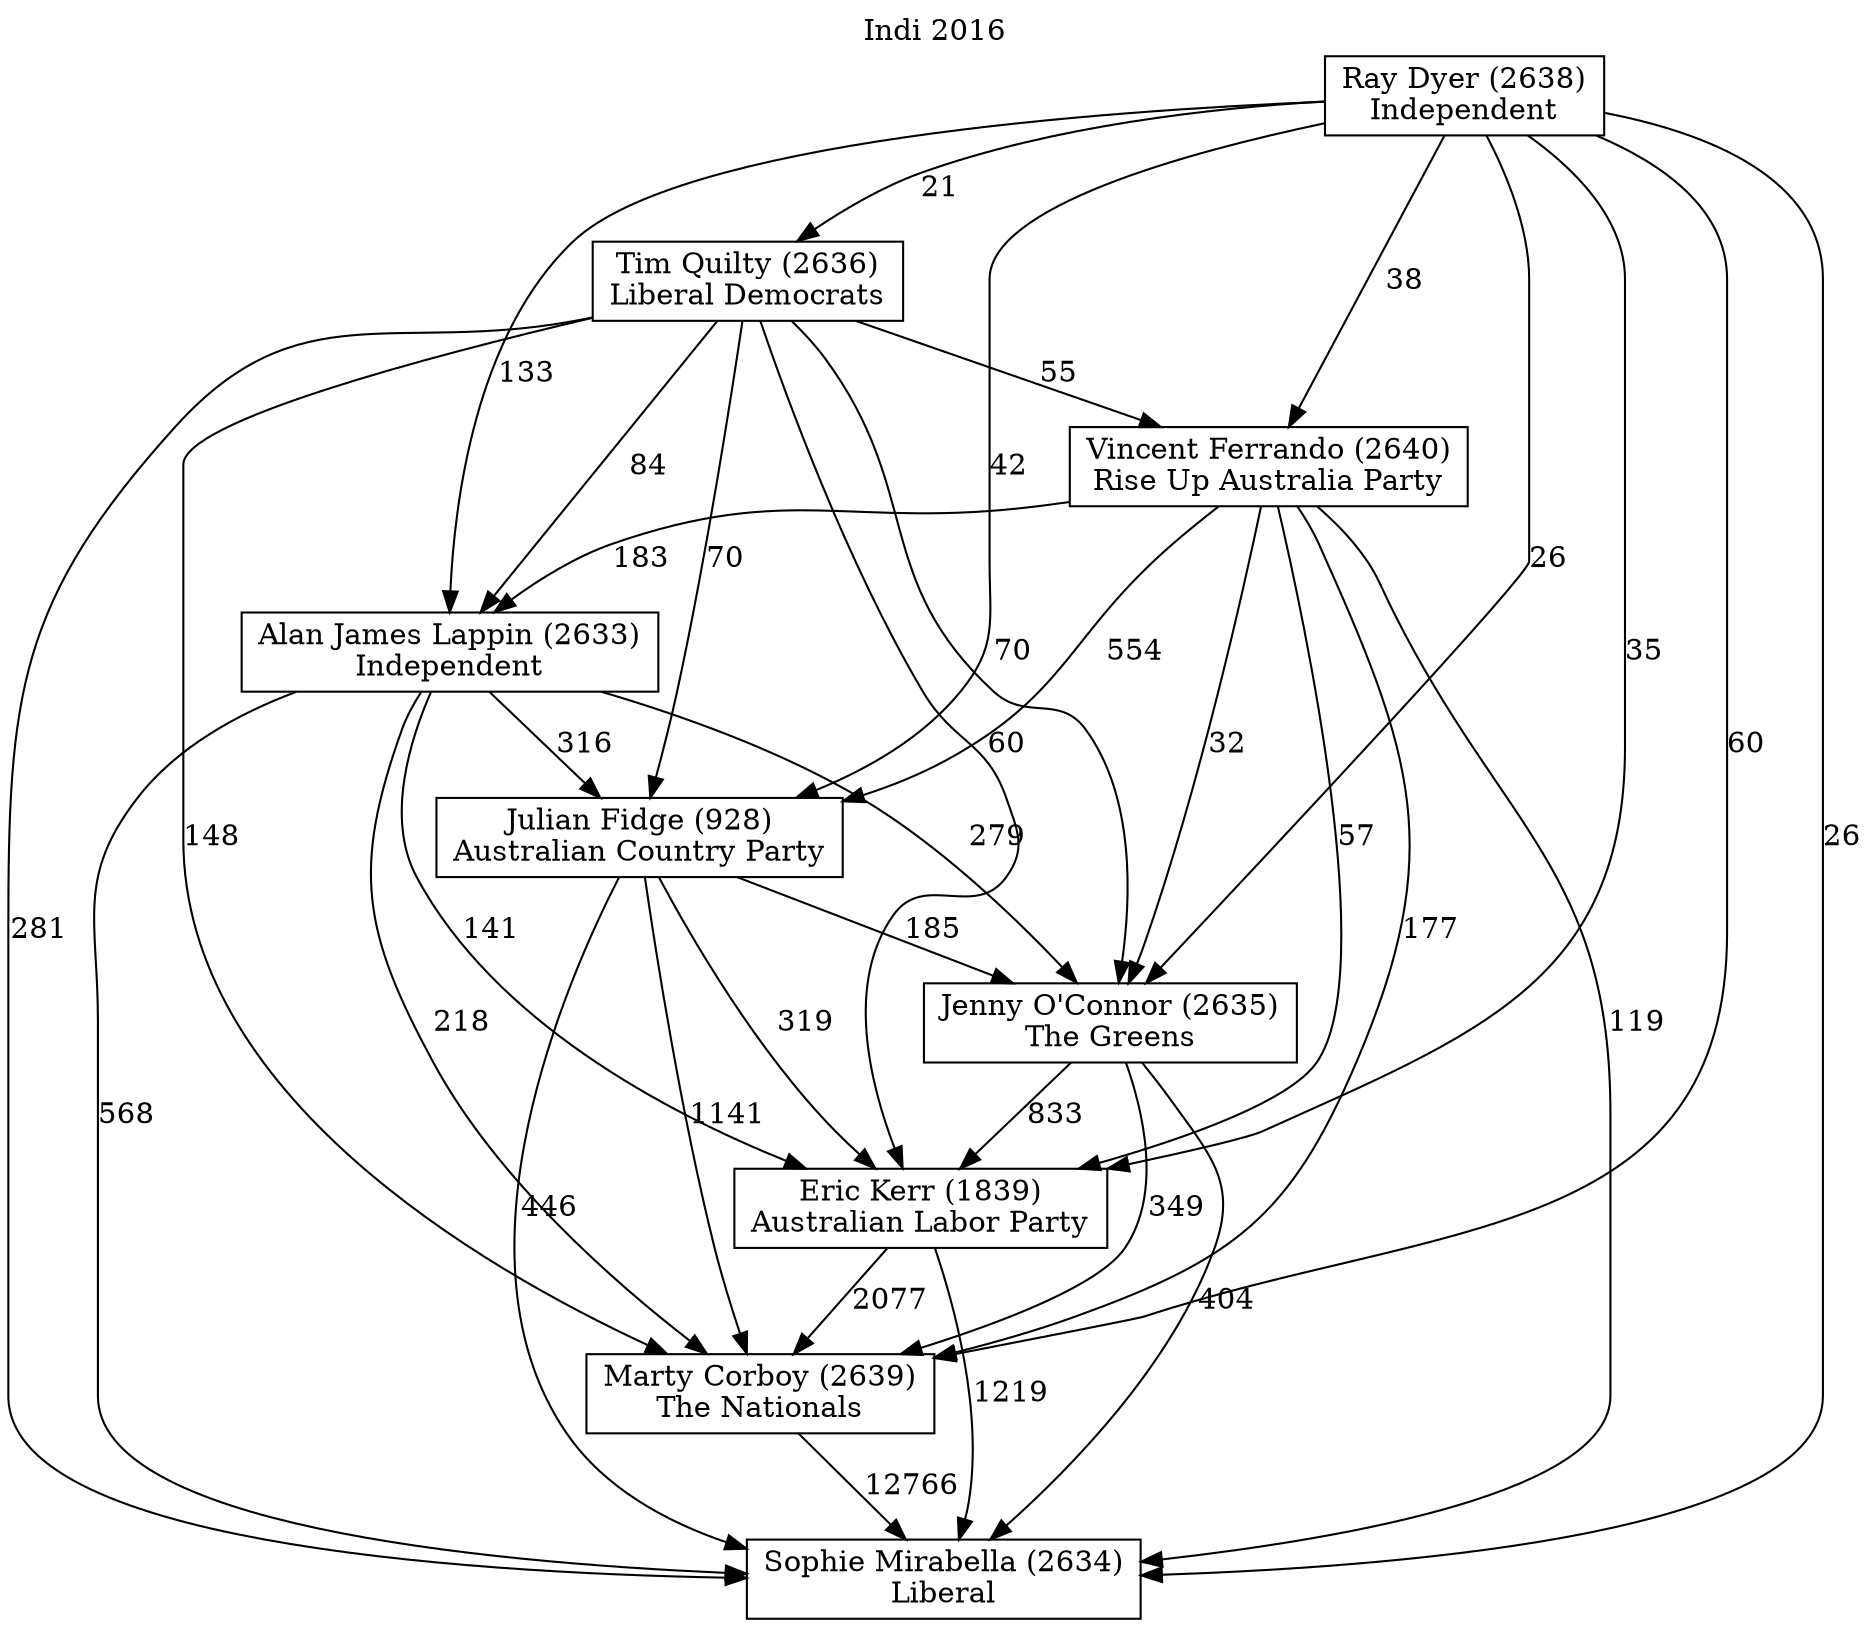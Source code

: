 // House preference flow
digraph "Sophie Mirabella (2634)_Indi_2016" {
	graph [label="Indi 2016" labelloc=t mclimit=10]
	node [shape=box]
	"Sophie Mirabella (2634)" [label="Sophie Mirabella (2634)
Liberal"]
	"Marty Corboy (2639)" [label="Marty Corboy (2639)
The Nationals"]
	"Eric Kerr (1839)" [label="Eric Kerr (1839)
Australian Labor Party"]
	"Jenny O'Connor (2635)" [label="Jenny O'Connor (2635)
The Greens"]
	"Julian Fidge (928)" [label="Julian Fidge (928)
Australian Country Party"]
	"Alan James Lappin (2633)" [label="Alan James Lappin (2633)
Independent"]
	"Vincent Ferrando (2640)" [label="Vincent Ferrando (2640)
Rise Up Australia Party"]
	"Tim Quilty (2636)" [label="Tim Quilty (2636)
Liberal Democrats"]
	"Ray Dyer (2638)" [label="Ray Dyer (2638)
Independent"]
	"Marty Corboy (2639)" -> "Sophie Mirabella (2634)" [label=12766]
	"Eric Kerr (1839)" -> "Marty Corboy (2639)" [label=2077]
	"Jenny O'Connor (2635)" -> "Eric Kerr (1839)" [label=833]
	"Julian Fidge (928)" -> "Jenny O'Connor (2635)" [label=185]
	"Alan James Lappin (2633)" -> "Julian Fidge (928)" [label=316]
	"Vincent Ferrando (2640)" -> "Alan James Lappin (2633)" [label=183]
	"Tim Quilty (2636)" -> "Vincent Ferrando (2640)" [label=55]
	"Ray Dyer (2638)" -> "Tim Quilty (2636)" [label=21]
	"Eric Kerr (1839)" -> "Sophie Mirabella (2634)" [label=1219]
	"Jenny O'Connor (2635)" -> "Sophie Mirabella (2634)" [label=404]
	"Julian Fidge (928)" -> "Sophie Mirabella (2634)" [label=446]
	"Alan James Lappin (2633)" -> "Sophie Mirabella (2634)" [label=568]
	"Vincent Ferrando (2640)" -> "Sophie Mirabella (2634)" [label=119]
	"Tim Quilty (2636)" -> "Sophie Mirabella (2634)" [label=281]
	"Ray Dyer (2638)" -> "Sophie Mirabella (2634)" [label=26]
	"Ray Dyer (2638)" -> "Vincent Ferrando (2640)" [label=38]
	"Tim Quilty (2636)" -> "Alan James Lappin (2633)" [label=84]
	"Ray Dyer (2638)" -> "Alan James Lappin (2633)" [label=133]
	"Vincent Ferrando (2640)" -> "Julian Fidge (928)" [label=554]
	"Tim Quilty (2636)" -> "Julian Fidge (928)" [label=70]
	"Ray Dyer (2638)" -> "Julian Fidge (928)" [label=42]
	"Alan James Lappin (2633)" -> "Jenny O'Connor (2635)" [label=279]
	"Vincent Ferrando (2640)" -> "Jenny O'Connor (2635)" [label=32]
	"Tim Quilty (2636)" -> "Jenny O'Connor (2635)" [label=70]
	"Ray Dyer (2638)" -> "Jenny O'Connor (2635)" [label=26]
	"Julian Fidge (928)" -> "Eric Kerr (1839)" [label=319]
	"Alan James Lappin (2633)" -> "Eric Kerr (1839)" [label=141]
	"Vincent Ferrando (2640)" -> "Eric Kerr (1839)" [label=57]
	"Tim Quilty (2636)" -> "Eric Kerr (1839)" [label=60]
	"Ray Dyer (2638)" -> "Eric Kerr (1839)" [label=35]
	"Jenny O'Connor (2635)" -> "Marty Corboy (2639)" [label=349]
	"Julian Fidge (928)" -> "Marty Corboy (2639)" [label=1141]
	"Alan James Lappin (2633)" -> "Marty Corboy (2639)" [label=218]
	"Vincent Ferrando (2640)" -> "Marty Corboy (2639)" [label=177]
	"Tim Quilty (2636)" -> "Marty Corboy (2639)" [label=148]
	"Ray Dyer (2638)" -> "Marty Corboy (2639)" [label=60]
}
